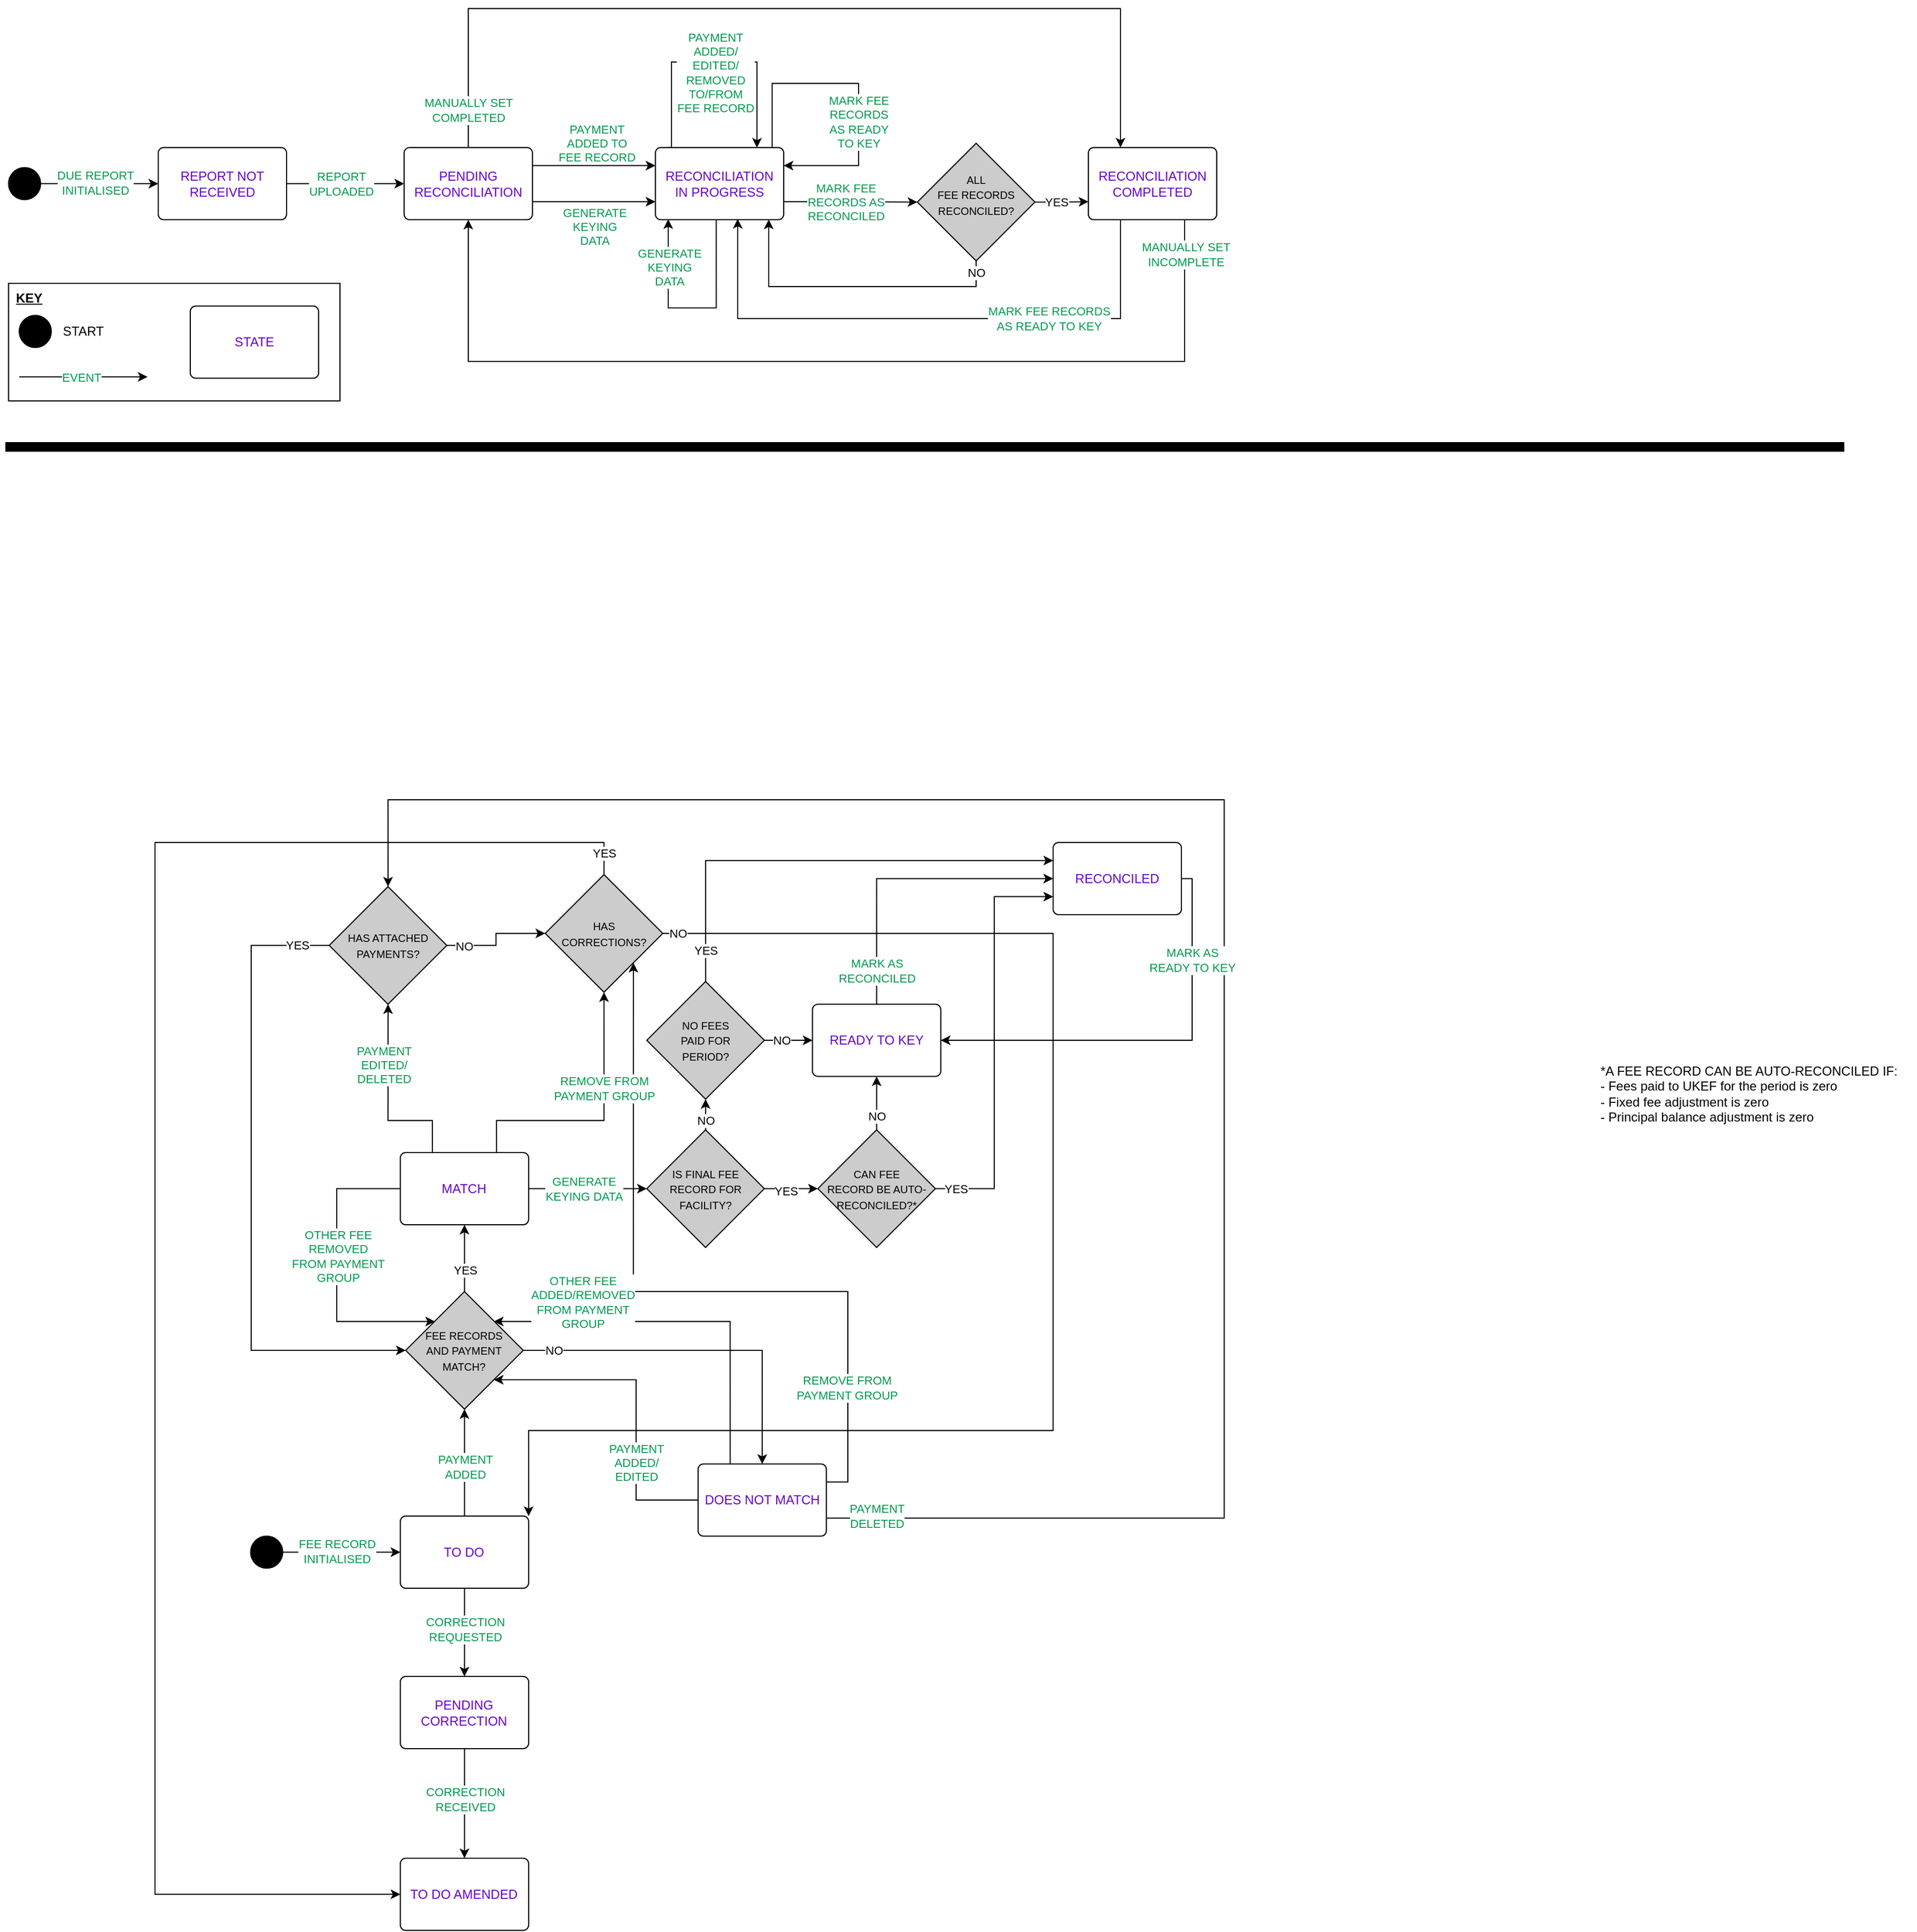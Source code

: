 <mxfile version="22.1.2" type="device">
  <diagram name="Page-1" id="NJPWzTDh_QYS_qL_PLhn">
    <mxGraphModel dx="2095" dy="2258" grid="1" gridSize="10" guides="1" tooltips="1" connect="1" arrows="1" fold="1" page="1" pageScale="1" pageWidth="1169" pageHeight="827" math="0" shadow="0">
      <root>
        <mxCell id="0" />
        <mxCell id="1" parent="0" />
        <mxCell id="nHS9BQ21Hv6cFwP2-atW-1" value="" style="ellipse;fillColor=strokeColor;html=1;" parent="1" vertex="1">
          <mxGeometry x="13" y="-661.25" width="30" height="30" as="geometry" />
        </mxCell>
        <mxCell id="nHS9BQ21Hv6cFwP2-atW-2" value="&lt;font color=&quot;#6600cc&quot;&gt;REPORT NOT RECEIVED&lt;/font&gt;" style="html=1;align=center;verticalAlign=middle;rounded=1;absoluteArcSize=1;arcSize=10;dashed=0;whiteSpace=wrap;" parent="1" vertex="1">
          <mxGeometry x="153" y="-680" width="120" height="67.5" as="geometry" />
        </mxCell>
        <mxCell id="l6oczaJbbBjFdOVw4VNZ-4" style="edgeStyle=orthogonalEdgeStyle;rounded=0;orthogonalLoop=1;jettySize=auto;html=1;exitX=1;exitY=0.75;exitDx=0;exitDy=0;entryX=0;entryY=0.75;entryDx=0;entryDy=0;" parent="1" source="nHS9BQ21Hv6cFwP2-atW-5" target="nHS9BQ21Hv6cFwP2-atW-6" edge="1">
          <mxGeometry relative="1" as="geometry" />
        </mxCell>
        <mxCell id="l6oczaJbbBjFdOVw4VNZ-5" value="&lt;font color=&quot;#00994d&quot;&gt;GENERATE&lt;br&gt;KEYING&lt;br&gt;DATA&lt;/font&gt;" style="edgeLabel;html=1;align=center;verticalAlign=middle;resizable=0;points=[];" parent="l6oczaJbbBjFdOVw4VNZ-4" vertex="1" connectable="0">
          <mxGeometry x="0.343" y="2" relative="1" as="geometry">
            <mxPoint x="-19" y="25" as="offset" />
          </mxGeometry>
        </mxCell>
        <mxCell id="nHS9BQ21Hv6cFwP2-atW-5" value="&lt;font color=&quot;#6600cc&quot;&gt;PENDING RECONCILIATION&lt;/font&gt;" style="html=1;align=center;verticalAlign=middle;rounded=1;absoluteArcSize=1;arcSize=10;dashed=0;whiteSpace=wrap;" parent="1" vertex="1">
          <mxGeometry x="383" y="-680" width="120" height="67.5" as="geometry" />
        </mxCell>
        <mxCell id="l6oczaJbbBjFdOVw4VNZ-34" style="edgeStyle=orthogonalEdgeStyle;rounded=0;orthogonalLoop=1;jettySize=auto;html=1;exitX=0.094;exitY=-0.001;exitDx=0;exitDy=0;entryX=0.791;entryY=0.001;entryDx=0;entryDy=0;entryPerimeter=0;exitPerimeter=0;" parent="1" source="nHS9BQ21Hv6cFwP2-atW-6" target="nHS9BQ21Hv6cFwP2-atW-6" edge="1">
          <mxGeometry relative="1" as="geometry">
            <mxPoint x="693" y="-680" as="targetPoint" />
            <mxPoint x="658" y="-680" as="sourcePoint" />
            <Array as="points">
              <mxPoint x="633" y="-680" />
              <mxPoint x="633" y="-760" />
              <mxPoint x="713" y="-760" />
              <mxPoint x="713" y="-680" />
            </Array>
          </mxGeometry>
        </mxCell>
        <mxCell id="l6oczaJbbBjFdOVw4VNZ-37" value="&lt;font color=&quot;#00994d&quot;&gt;&lt;font style=&quot;border-color: var(--border-color);&quot;&gt;PAYMENT&lt;/font&gt;&lt;br style=&quot;border-color: var(--border-color);&quot;&gt;ADDED/&lt;br style=&quot;border-color: var(--border-color);&quot;&gt;EDITED/&lt;br style=&quot;border-color: var(--border-color);&quot;&gt;REMOVED&lt;br style=&quot;border-color: var(--border-color);&quot;&gt;TO/FROM&lt;br style=&quot;border-color: var(--border-color);&quot;&gt;&lt;span style=&quot;border-color: var(--border-color);&quot;&gt;FEE RECORD&lt;/span&gt;&lt;/font&gt;" style="edgeLabel;html=1;align=center;verticalAlign=middle;resizable=0;points=[];" parent="l6oczaJbbBjFdOVw4VNZ-34" vertex="1" connectable="0">
          <mxGeometry x="0.007" relative="1" as="geometry">
            <mxPoint x="1" y="10" as="offset" />
          </mxGeometry>
        </mxCell>
        <mxCell id="Gj9VxU12owduN0ynIQGK-1" style="edgeStyle=orthogonalEdgeStyle;rounded=0;orthogonalLoop=1;jettySize=auto;html=1;exitX=0.474;exitY=0.997;exitDx=0;exitDy=0;entryX=0.107;entryY=0.993;entryDx=0;entryDy=0;exitPerimeter=0;entryPerimeter=0;" edge="1" parent="1" source="nHS9BQ21Hv6cFwP2-atW-6" target="nHS9BQ21Hv6cFwP2-atW-6">
          <mxGeometry relative="1" as="geometry">
            <mxPoint x="648" y="-530" as="targetPoint" />
            <Array as="points">
              <mxPoint x="675" y="-530" />
              <mxPoint x="630" y="-530" />
              <mxPoint x="630" y="-613" />
            </Array>
          </mxGeometry>
        </mxCell>
        <mxCell id="Gj9VxU12owduN0ynIQGK-2" value="&lt;font color=&quot;#00994d&quot;&gt;GENERATE&lt;br style=&quot;border-color: var(--border-color);&quot;&gt;KEYING&lt;br style=&quot;border-color: var(--border-color);&quot;&gt;DATA&lt;/font&gt;" style="edgeLabel;html=1;align=center;verticalAlign=middle;resizable=0;points=[];" vertex="1" connectable="0" parent="Gj9VxU12owduN0ynIQGK-1">
          <mxGeometry x="-0.046" y="1" relative="1" as="geometry">
            <mxPoint x="-26" y="-39" as="offset" />
          </mxGeometry>
        </mxCell>
        <mxCell id="nHS9BQ21Hv6cFwP2-atW-6" value="&lt;font color=&quot;#6600cc&quot;&gt;RECONCILIATION &lt;br&gt;IN PROGRESS&lt;/font&gt;" style="html=1;align=center;verticalAlign=middle;rounded=1;absoluteArcSize=1;arcSize=10;dashed=0;whiteSpace=wrap;" parent="1" vertex="1">
          <mxGeometry x="618" y="-680" width="120" height="67.5" as="geometry" />
        </mxCell>
        <mxCell id="l6oczaJbbBjFdOVw4VNZ-28" style="edgeStyle=orthogonalEdgeStyle;rounded=0;orthogonalLoop=1;jettySize=auto;html=1;exitX=0.25;exitY=1;exitDx=0;exitDy=0;entryX=0.638;entryY=0.988;entryDx=0;entryDy=0;entryPerimeter=0;" parent="1" source="nHS9BQ21Hv6cFwP2-atW-7" target="nHS9BQ21Hv6cFwP2-atW-6" edge="1">
          <mxGeometry relative="1" as="geometry">
            <Array as="points">
              <mxPoint x="1053" y="-520" />
              <mxPoint x="695" y="-520" />
              <mxPoint x="695" y="-613" />
            </Array>
          </mxGeometry>
        </mxCell>
        <mxCell id="l6oczaJbbBjFdOVw4VNZ-29" value="&lt;font color=&quot;#00994d&quot;&gt;MARK FEE RECORDS&lt;br&gt;AS READY TO KEY&lt;/font&gt;" style="edgeLabel;html=1;align=center;verticalAlign=middle;resizable=0;points=[];" parent="l6oczaJbbBjFdOVw4VNZ-28" vertex="1" connectable="0">
          <mxGeometry x="-0.493" y="-1" relative="1" as="geometry">
            <mxPoint x="-22" y="1" as="offset" />
          </mxGeometry>
        </mxCell>
        <mxCell id="nHS9BQ21Hv6cFwP2-atW-7" value="&lt;font color=&quot;#6600cc&quot;&gt;RECONCILIATION COMPLETED&lt;/font&gt;" style="html=1;align=center;verticalAlign=middle;rounded=1;absoluteArcSize=1;arcSize=10;dashed=0;whiteSpace=wrap;" parent="1" vertex="1">
          <mxGeometry x="1023" y="-680" width="120" height="67.5" as="geometry" />
        </mxCell>
        <mxCell id="nHS9BQ21Hv6cFwP2-atW-11" value="" style="endArrow=classic;html=1;rounded=0;exitX=1;exitY=0.5;exitDx=0;exitDy=0;entryX=0;entryY=0.5;entryDx=0;entryDy=0;edgeStyle=orthogonalEdgeStyle;" parent="1" source="nHS9BQ21Hv6cFwP2-atW-1" target="nHS9BQ21Hv6cFwP2-atW-2" edge="1">
          <mxGeometry width="50" height="50" relative="1" as="geometry">
            <mxPoint x="113" y="-691.25" as="sourcePoint" />
            <mxPoint x="163" y="-741.25" as="targetPoint" />
          </mxGeometry>
        </mxCell>
        <mxCell id="nHS9BQ21Hv6cFwP2-atW-12" value="&lt;font color=&quot;#00994d&quot;&gt;DUE REPORT&lt;br&gt;INITIALISED&lt;/font&gt;" style="edgeLabel;html=1;align=center;verticalAlign=middle;resizable=0;points=[];" parent="nHS9BQ21Hv6cFwP2-atW-11" vertex="1" connectable="0">
          <mxGeometry x="-0.085" y="3" relative="1" as="geometry">
            <mxPoint y="2" as="offset" />
          </mxGeometry>
        </mxCell>
        <mxCell id="nHS9BQ21Hv6cFwP2-atW-13" value="" style="endArrow=classic;html=1;rounded=0;exitX=1;exitY=0.5;exitDx=0;exitDy=0;entryX=0;entryY=0.5;entryDx=0;entryDy=0;edgeStyle=orthogonalEdgeStyle;" parent="1" source="nHS9BQ21Hv6cFwP2-atW-2" target="nHS9BQ21Hv6cFwP2-atW-5" edge="1">
          <mxGeometry width="50" height="50" relative="1" as="geometry">
            <mxPoint x="453" y="-560" as="sourcePoint" />
            <mxPoint x="503" y="-610" as="targetPoint" />
          </mxGeometry>
        </mxCell>
        <mxCell id="nHS9BQ21Hv6cFwP2-atW-14" value="&lt;font color=&quot;#00994d&quot;&gt;REPORT&lt;br&gt;UPLOADED&lt;/font&gt;" style="edgeLabel;html=1;align=center;verticalAlign=middle;resizable=0;points=[];" parent="nHS9BQ21Hv6cFwP2-atW-13" vertex="1" connectable="0">
          <mxGeometry x="-0.077" relative="1" as="geometry">
            <mxPoint as="offset" />
          </mxGeometry>
        </mxCell>
        <mxCell id="nHS9BQ21Hv6cFwP2-atW-32" value="&lt;font style=&quot;font-size: 10px;&quot;&gt;ALL&lt;br style=&quot;border-color: var(--border-color);&quot;&gt;FEE RECORDS&lt;br style=&quot;border-color: var(--border-color);&quot;&gt;RECONCILED?&lt;br&gt;&lt;br&gt;&lt;/font&gt;" style="rhombus;whiteSpace=wrap;html=1;labelBackgroundColor=none;fillColor=#CCCCCC;fontColor=default;" parent="1" vertex="1">
          <mxGeometry x="863" y="-684" width="110" height="110" as="geometry" />
        </mxCell>
        <mxCell id="nHS9BQ21Hv6cFwP2-atW-33" value="" style="endArrow=classic;html=1;rounded=0;exitX=1;exitY=0.25;exitDx=0;exitDy=0;entryX=0;entryY=0.25;entryDx=0;entryDy=0;edgeStyle=orthogonalEdgeStyle;" parent="1" source="nHS9BQ21Hv6cFwP2-atW-5" target="nHS9BQ21Hv6cFwP2-atW-6" edge="1">
          <mxGeometry width="50" height="50" relative="1" as="geometry">
            <mxPoint x="523" y="-701.25" as="sourcePoint" />
            <mxPoint x="633" y="-701.25" as="targetPoint" />
            <Array as="points">
              <mxPoint x="573" y="-663" />
              <mxPoint x="573" y="-663" />
            </Array>
          </mxGeometry>
        </mxCell>
        <mxCell id="nHS9BQ21Hv6cFwP2-atW-34" value="&lt;font color=&quot;#00994d&quot;&gt;PAYMENT&lt;br&gt;ADDED TO&lt;br&gt;FEE RECORD&lt;/font&gt;" style="edgeLabel;html=1;align=center;verticalAlign=middle;resizable=0;points=[];" parent="nHS9BQ21Hv6cFwP2-atW-33" vertex="1" connectable="0">
          <mxGeometry x="-0.077" relative="1" as="geometry">
            <mxPoint x="7" y="-21" as="offset" />
          </mxGeometry>
        </mxCell>
        <mxCell id="nHS9BQ21Hv6cFwP2-atW-38" value="" style="endArrow=classic;html=1;rounded=0;exitX=1;exitY=0.5;exitDx=0;exitDy=0;entryX=0;entryY=0.75;entryDx=0;entryDy=0;edgeStyle=orthogonalEdgeStyle;" parent="1" source="nHS9BQ21Hv6cFwP2-atW-32" target="nHS9BQ21Hv6cFwP2-atW-7" edge="1">
          <mxGeometry width="50" height="50" relative="1" as="geometry">
            <mxPoint x="953" y="-550" as="sourcePoint" />
            <mxPoint x="1003" y="-600" as="targetPoint" />
          </mxGeometry>
        </mxCell>
        <mxCell id="nHS9BQ21Hv6cFwP2-atW-39" value="YES" style="edgeLabel;html=1;align=center;verticalAlign=middle;resizable=0;points=[];" parent="nHS9BQ21Hv6cFwP2-atW-38" vertex="1" connectable="0">
          <mxGeometry x="-0.251" y="-2" relative="1" as="geometry">
            <mxPoint x="1" y="-2" as="offset" />
          </mxGeometry>
        </mxCell>
        <mxCell id="nHS9BQ21Hv6cFwP2-atW-40" value="" style="endArrow=classic;html=1;rounded=0;exitX=0.5;exitY=1;exitDx=0;exitDy=0;entryX=0.887;entryY=0.997;entryDx=0;entryDy=0;edgeStyle=orthogonalEdgeStyle;entryPerimeter=0;" parent="1" source="nHS9BQ21Hv6cFwP2-atW-32" target="nHS9BQ21Hv6cFwP2-atW-6" edge="1">
          <mxGeometry width="50" height="50" relative="1" as="geometry">
            <mxPoint x="793" y="-520" as="sourcePoint" />
            <mxPoint x="843" y="-570" as="targetPoint" />
            <Array as="points">
              <mxPoint x="918" y="-550" />
              <mxPoint x="724" y="-550" />
              <mxPoint x="724" y="-613" />
            </Array>
          </mxGeometry>
        </mxCell>
        <mxCell id="nHS9BQ21Hv6cFwP2-atW-41" value="NO" style="edgeLabel;html=1;align=center;verticalAlign=middle;resizable=0;points=[];" parent="nHS9BQ21Hv6cFwP2-atW-40" vertex="1" connectable="0">
          <mxGeometry x="-0.924" y="-1" relative="1" as="geometry">
            <mxPoint x="1" as="offset" />
          </mxGeometry>
        </mxCell>
        <mxCell id="nHS9BQ21Hv6cFwP2-atW-52" value="" style="endArrow=classic;html=1;rounded=0;entryX=0.25;entryY=0;entryDx=0;entryDy=0;exitX=0.5;exitY=0;exitDx=0;exitDy=0;edgeStyle=orthogonalEdgeStyle;" parent="1" source="nHS9BQ21Hv6cFwP2-atW-5" target="nHS9BQ21Hv6cFwP2-atW-7" edge="1">
          <mxGeometry width="50" height="50" relative="1" as="geometry">
            <mxPoint x="243" y="-780" as="sourcePoint" />
            <mxPoint x="853" y="-780" as="targetPoint" />
            <Array as="points">
              <mxPoint x="443" y="-810" />
              <mxPoint x="1053" y="-810" />
            </Array>
          </mxGeometry>
        </mxCell>
        <mxCell id="nHS9BQ21Hv6cFwP2-atW-73" value="&lt;font color=&quot;#00994d&quot;&gt;MANUALLY SET&lt;br&gt;COMPLETED&lt;/font&gt;" style="edgeLabel;html=1;align=center;verticalAlign=middle;resizable=0;points=[];" parent="nHS9BQ21Hv6cFwP2-atW-52" vertex="1" connectable="0">
          <mxGeometry x="0.895" y="1" relative="1" as="geometry">
            <mxPoint x="-611" y="10" as="offset" />
          </mxGeometry>
        </mxCell>
        <mxCell id="nHS9BQ21Hv6cFwP2-atW-58" value="" style="endArrow=classic;html=1;rounded=0;exitX=1;exitY=0.75;exitDx=0;exitDy=0;entryX=0;entryY=0.5;entryDx=0;entryDy=0;edgeStyle=orthogonalEdgeStyle;" parent="1" source="nHS9BQ21Hv6cFwP2-atW-6" target="nHS9BQ21Hv6cFwP2-atW-32" edge="1">
          <mxGeometry width="50" height="50" relative="1" as="geometry">
            <mxPoint x="783" y="-600" as="sourcePoint" />
            <mxPoint x="853" y="-629" as="targetPoint" />
          </mxGeometry>
        </mxCell>
        <mxCell id="nHS9BQ21Hv6cFwP2-atW-59" value="&lt;font color=&quot;#00994d&quot;&gt;MARK FEE&lt;br style=&quot;border-color: var(--border-color);&quot;&gt;RECORDS AS&lt;br style=&quot;border-color: var(--border-color);&quot;&gt;RECONCILED&lt;/font&gt;" style="edgeLabel;html=1;align=center;verticalAlign=middle;resizable=0;points=[];" parent="nHS9BQ21Hv6cFwP2-atW-58" vertex="1" connectable="0">
          <mxGeometry x="-0.363" relative="1" as="geometry">
            <mxPoint x="18" as="offset" />
          </mxGeometry>
        </mxCell>
        <mxCell id="nHS9BQ21Hv6cFwP2-atW-61" value="" style="endArrow=classic;html=1;rounded=0;exitX=0.75;exitY=1;exitDx=0;exitDy=0;entryX=0.5;entryY=1;entryDx=0;entryDy=0;edgeStyle=orthogonalEdgeStyle;" parent="1" source="nHS9BQ21Hv6cFwP2-atW-7" target="nHS9BQ21Hv6cFwP2-atW-5" edge="1">
          <mxGeometry width="50" height="50" relative="1" as="geometry">
            <mxPoint x="533" y="-530" as="sourcePoint" />
            <mxPoint x="468" y="-495" as="targetPoint" />
            <Array as="points">
              <mxPoint x="1113" y="-480" />
              <mxPoint x="443" y="-480" />
            </Array>
          </mxGeometry>
        </mxCell>
        <mxCell id="nHS9BQ21Hv6cFwP2-atW-62" value="&lt;font color=&quot;#00994d&quot;&gt;MANUALLY SET&lt;br&gt;INCOMPLETE&lt;/font&gt;" style="edgeLabel;html=1;align=center;verticalAlign=middle;resizable=0;points=[];" parent="nHS9BQ21Hv6cFwP2-atW-61" vertex="1" connectable="0">
          <mxGeometry x="-0.834" y="2" relative="1" as="geometry">
            <mxPoint x="-1" y="-45" as="offset" />
          </mxGeometry>
        </mxCell>
        <mxCell id="l6oczaJbbBjFdOVw4VNZ-23" style="edgeStyle=orthogonalEdgeStyle;rounded=0;orthogonalLoop=1;jettySize=auto;html=1;exitX=0.91;exitY=0;exitDx=0;exitDy=0;entryX=1;entryY=0.25;entryDx=0;entryDy=0;exitPerimeter=0;" parent="1" source="nHS9BQ21Hv6cFwP2-atW-6" target="nHS9BQ21Hv6cFwP2-atW-6" edge="1">
          <mxGeometry relative="1" as="geometry">
            <mxPoint x="723" y="-680" as="sourcePoint" />
            <mxPoint x="753" y="-663.125" as="targetPoint" />
            <Array as="points">
              <mxPoint x="727" y="-740" />
              <mxPoint x="808" y="-740" />
              <mxPoint x="808" y="-663" />
            </Array>
          </mxGeometry>
        </mxCell>
        <mxCell id="l6oczaJbbBjFdOVw4VNZ-24" value="&lt;font color=&quot;#00994d&quot;&gt;MARK FEE&lt;br style=&quot;border-color: var(--border-color);&quot;&gt;RECORDS&lt;br style=&quot;border-color: var(--border-color);&quot;&gt;AS READY&lt;br style=&quot;border-color: var(--border-color);&quot;&gt;TO KEY&lt;/font&gt;" style="edgeLabel;html=1;align=center;verticalAlign=middle;resizable=0;points=[];" parent="l6oczaJbbBjFdOVw4VNZ-23" vertex="1" connectable="0">
          <mxGeometry x="0.245" y="1" relative="1" as="geometry">
            <mxPoint x="-1" y="-2" as="offset" />
          </mxGeometry>
        </mxCell>
        <mxCell id="l6oczaJbbBjFdOVw4VNZ-38" value="" style="group" parent="1" vertex="1" connectable="0">
          <mxGeometry x="13" y="-553" width="310" height="110" as="geometry" />
        </mxCell>
        <mxCell id="l6oczaJbbBjFdOVw4VNZ-31" value="KEY" style="rounded=0;whiteSpace=wrap;html=1;align=left;verticalAlign=top;spacingLeft=5;fontStyle=5" parent="l6oczaJbbBjFdOVw4VNZ-38" vertex="1">
          <mxGeometry width="310" height="110" as="geometry" />
        </mxCell>
        <mxCell id="l6oczaJbbBjFdOVw4VNZ-32" value="" style="group" parent="l6oczaJbbBjFdOVw4VNZ-38" vertex="1" connectable="0">
          <mxGeometry x="10" y="30" width="85" height="30" as="geometry" />
        </mxCell>
        <mxCell id="nHS9BQ21Hv6cFwP2-atW-81" value="" style="ellipse;fillColor=strokeColor;html=1;" parent="l6oczaJbbBjFdOVw4VNZ-32" vertex="1">
          <mxGeometry width="30" height="30" as="geometry" />
        </mxCell>
        <mxCell id="nHS9BQ21Hv6cFwP2-atW-82" value="START" style="text;html=1;strokeColor=none;fillColor=none;align=center;verticalAlign=middle;whiteSpace=wrap;rounded=0;" parent="l6oczaJbbBjFdOVw4VNZ-32" vertex="1">
          <mxGeometry x="35" width="50" height="30" as="geometry" />
        </mxCell>
        <mxCell id="nHS9BQ21Hv6cFwP2-atW-83" value="&lt;font color=&quot;#6600cc&quot;&gt;STATE&lt;/font&gt;" style="html=1;align=center;verticalAlign=middle;rounded=1;absoluteArcSize=1;arcSize=10;dashed=0;whiteSpace=wrap;" parent="l6oczaJbbBjFdOVw4VNZ-38" vertex="1">
          <mxGeometry x="170" y="21.25" width="120" height="67.5" as="geometry" />
        </mxCell>
        <mxCell id="nHS9BQ21Hv6cFwP2-atW-84" value="" style="endArrow=classic;html=1;rounded=0;exitX=1;exitY=0.5;exitDx=0;exitDy=0;edgeStyle=orthogonalEdgeStyle;" parent="l6oczaJbbBjFdOVw4VNZ-38" edge="1">
          <mxGeometry width="50" height="50" relative="1" as="geometry">
            <mxPoint x="10" y="87.5" as="sourcePoint" />
            <mxPoint x="130" y="87.5" as="targetPoint" />
          </mxGeometry>
        </mxCell>
        <mxCell id="nHS9BQ21Hv6cFwP2-atW-85" value="&lt;font color=&quot;#00994d&quot;&gt;EVENT&lt;/font&gt;" style="edgeLabel;html=1;align=center;verticalAlign=middle;resizable=0;points=[];" parent="nHS9BQ21Hv6cFwP2-atW-84" vertex="1" connectable="0">
          <mxGeometry x="-0.085" y="3" relative="1" as="geometry">
            <mxPoint x="3" y="3" as="offset" />
          </mxGeometry>
        </mxCell>
        <mxCell id="Gj9VxU12owduN0ynIQGK-3" value="" style="ellipse;fillColor=strokeColor;html=1;" vertex="1" parent="1">
          <mxGeometry x="239.43" y="618.75" width="30" height="30" as="geometry" />
        </mxCell>
        <mxCell id="Gj9VxU12owduN0ynIQGK-4" value="&lt;font color=&quot;#6600cc&quot;&gt;TO DO&lt;/font&gt;" style="html=1;align=center;verticalAlign=middle;rounded=1;absoluteArcSize=1;arcSize=10;dashed=0;whiteSpace=wrap;" vertex="1" parent="1">
          <mxGeometry x="379.43" y="600" width="120" height="67.5" as="geometry" />
        </mxCell>
        <mxCell id="Gj9VxU12owduN0ynIQGK-5" value="" style="endArrow=classic;html=1;rounded=0;exitX=1;exitY=0.5;exitDx=0;exitDy=0;entryX=0;entryY=0.5;entryDx=0;entryDy=0;edgeStyle=orthogonalEdgeStyle;" edge="1" parent="1" source="Gj9VxU12owduN0ynIQGK-3" target="Gj9VxU12owduN0ynIQGK-4">
          <mxGeometry width="50" height="50" relative="1" as="geometry">
            <mxPoint x="339.43" y="588.75" as="sourcePoint" />
            <mxPoint x="389.43" y="538.75" as="targetPoint" />
          </mxGeometry>
        </mxCell>
        <mxCell id="Gj9VxU12owduN0ynIQGK-6" value="&lt;font color=&quot;#00994d&quot;&gt;FEE RECORD&lt;br&gt;INITIALISED&lt;br&gt;&lt;/font&gt;" style="edgeLabel;html=1;align=center;verticalAlign=middle;resizable=0;points=[];" vertex="1" connectable="0" parent="Gj9VxU12owduN0ynIQGK-5">
          <mxGeometry x="-0.085" y="3" relative="1" as="geometry">
            <mxPoint y="2" as="offset" />
          </mxGeometry>
        </mxCell>
        <mxCell id="Gj9VxU12owduN0ynIQGK-59" style="edgeStyle=orthogonalEdgeStyle;rounded=0;orthogonalLoop=1;jettySize=auto;html=1;exitX=0;exitY=0.5;exitDx=0;exitDy=0;entryX=0;entryY=0;entryDx=0;entryDy=0;" edge="1" parent="1" source="Gj9VxU12owduN0ynIQGK-7" target="Gj9VxU12owduN0ynIQGK-17">
          <mxGeometry relative="1" as="geometry">
            <mxPoint x="379.745" y="430" as="targetPoint" />
            <Array as="points">
              <mxPoint x="319.93" y="294" />
              <mxPoint x="319.93" y="418" />
              <mxPoint x="411.93" y="418" />
            </Array>
          </mxGeometry>
        </mxCell>
        <mxCell id="Gj9VxU12owduN0ynIQGK-60" value="&lt;span style=&quot;color: rgb(0, 153, 77);&quot;&gt;OTHER FEE&lt;br&gt;REMOVED&lt;br&gt;FROM PAYMENT&lt;br&gt;GROUP&lt;br&gt;&lt;/span&gt;" style="edgeLabel;html=1;align=center;verticalAlign=middle;resizable=0;points=[];" vertex="1" connectable="0" parent="Gj9VxU12owduN0ynIQGK-59">
          <mxGeometry x="-0.115" y="1" relative="1" as="geometry">
            <mxPoint as="offset" />
          </mxGeometry>
        </mxCell>
        <mxCell id="Gj9VxU12owduN0ynIQGK-7" value="&lt;font color=&quot;#6600cc&quot;&gt;MATCH&lt;/font&gt;" style="html=1;align=center;verticalAlign=middle;rounded=1;absoluteArcSize=1;arcSize=10;dashed=0;whiteSpace=wrap;" vertex="1" parent="1">
          <mxGeometry x="379.43" y="260" width="120" height="67.5" as="geometry" />
        </mxCell>
        <mxCell id="Gj9VxU12owduN0ynIQGK-63" style="edgeStyle=orthogonalEdgeStyle;rounded=0;orthogonalLoop=1;jettySize=auto;html=1;exitX=1;exitY=0.75;exitDx=0;exitDy=0;entryX=0.5;entryY=0;entryDx=0;entryDy=0;" edge="1" parent="1" source="Gj9VxU12owduN0ynIQGK-8" target="Gj9VxU12owduN0ynIQGK-34">
          <mxGeometry relative="1" as="geometry">
            <mxPoint x="550" y="380" as="targetPoint" />
            <Array as="points">
              <mxPoint x="1150" y="602" />
              <mxPoint x="1150" y="-70" />
              <mxPoint x="368" y="-70" />
            </Array>
          </mxGeometry>
        </mxCell>
        <mxCell id="Gj9VxU12owduN0ynIQGK-64" value="&lt;font style=&quot;border-color: var(--border-color);&quot; color=&quot;#00994d&quot;&gt;PAYMENT&lt;/font&gt;&lt;br style=&quot;border-color: var(--border-color); color: rgb(0, 153, 77);&quot;&gt;&lt;span style=&quot;border-color: var(--border-color); color: rgb(0, 153, 77);&quot;&gt;DELETED&lt;/span&gt;" style="edgeLabel;html=1;align=center;verticalAlign=middle;resizable=0;points=[];" vertex="1" connectable="0" parent="Gj9VxU12owduN0ynIQGK-63">
          <mxGeometry x="-0.003" relative="1" as="geometry">
            <mxPoint x="-325" y="577" as="offset" />
          </mxGeometry>
        </mxCell>
        <mxCell id="Gj9VxU12owduN0ynIQGK-65" style="edgeStyle=orthogonalEdgeStyle;rounded=0;orthogonalLoop=1;jettySize=auto;html=1;exitX=1;exitY=0.25;exitDx=0;exitDy=0;entryX=1;entryY=1;entryDx=0;entryDy=0;" edge="1" parent="1" source="Gj9VxU12owduN0ynIQGK-8" target="Gj9VxU12owduN0ynIQGK-35">
          <mxGeometry relative="1" as="geometry">
            <Array as="points">
              <mxPoint x="798" y="568" />
              <mxPoint x="798" y="390" />
              <mxPoint x="597" y="390" />
            </Array>
          </mxGeometry>
        </mxCell>
        <mxCell id="Gj9VxU12owduN0ynIQGK-66" value="&lt;font color=&quot;#00994d&quot;&gt;REMOVE FROM&lt;br style=&quot;border-color: var(--border-color);&quot;&gt;PAYMENT GROUP&lt;/font&gt;" style="edgeLabel;html=1;align=center;verticalAlign=middle;resizable=0;points=[];" vertex="1" connectable="0" parent="Gj9VxU12owduN0ynIQGK-65">
          <mxGeometry x="-0.764" y="1" relative="1" as="geometry">
            <mxPoint y="-25" as="offset" />
          </mxGeometry>
        </mxCell>
        <mxCell id="Gj9VxU12owduN0ynIQGK-67" style="edgeStyle=orthogonalEdgeStyle;rounded=0;orthogonalLoop=1;jettySize=auto;html=1;exitX=0.25;exitY=0;exitDx=0;exitDy=0;entryX=1;entryY=0;entryDx=0;entryDy=0;" edge="1" parent="1" source="Gj9VxU12owduN0ynIQGK-8" target="Gj9VxU12owduN0ynIQGK-17">
          <mxGeometry relative="1" as="geometry">
            <Array as="points">
              <mxPoint x="688" y="418" />
              <mxPoint x="467" y="418" />
            </Array>
          </mxGeometry>
        </mxCell>
        <mxCell id="Gj9VxU12owduN0ynIQGK-68" value="&lt;font color=&quot;#00994d&quot;&gt;OTHER FEE&lt;br style=&quot;border-color: var(--border-color);&quot;&gt;ADDED/REMOVED&lt;br style=&quot;border-color: var(--border-color);&quot;&gt;FROM PAYMENT&lt;br style=&quot;border-color: var(--border-color);&quot;&gt;GROUP&lt;/font&gt;" style="edgeLabel;html=1;align=center;verticalAlign=middle;resizable=0;points=[];" vertex="1" connectable="0" parent="Gj9VxU12owduN0ynIQGK-67">
          <mxGeometry x="0.053" y="-1" relative="1" as="geometry">
            <mxPoint x="-84" y="-17" as="offset" />
          </mxGeometry>
        </mxCell>
        <mxCell id="Gj9VxU12owduN0ynIQGK-8" value="&lt;font color=&quot;#6600cc&quot;&gt;DOES NOT MATCH&lt;/font&gt;" style="html=1;align=center;verticalAlign=middle;rounded=1;absoluteArcSize=1;arcSize=10;dashed=0;whiteSpace=wrap;" vertex="1" parent="1">
          <mxGeometry x="657.93" y="551.25" width="120" height="67.5" as="geometry" />
        </mxCell>
        <mxCell id="Gj9VxU12owduN0ynIQGK-9" value="&lt;font color=&quot;#6600cc&quot;&gt;READY TO KEY&lt;/font&gt;" style="html=1;align=center;verticalAlign=middle;rounded=1;absoluteArcSize=1;arcSize=10;dashed=0;whiteSpace=wrap;" vertex="1" parent="1">
          <mxGeometry x="764.93" y="121.25" width="120" height="67.5" as="geometry" />
        </mxCell>
        <mxCell id="Gj9VxU12owduN0ynIQGK-10" value="&lt;font color=&quot;#6600cc&quot;&gt;RECONCILED&lt;/font&gt;" style="html=1;align=center;verticalAlign=middle;rounded=1;absoluteArcSize=1;arcSize=10;dashed=0;whiteSpace=wrap;" vertex="1" parent="1">
          <mxGeometry x="990" y="-30" width="120" height="67.5" as="geometry" />
        </mxCell>
        <mxCell id="Gj9VxU12owduN0ynIQGK-12" value="&lt;font color=&quot;#6600cc&quot;&gt;PENDING CORRECTION&lt;/font&gt;" style="html=1;align=center;verticalAlign=middle;rounded=1;absoluteArcSize=1;arcSize=10;dashed=0;whiteSpace=wrap;" vertex="1" parent="1">
          <mxGeometry x="379.43" y="750" width="120" height="67.5" as="geometry" />
        </mxCell>
        <mxCell id="Gj9VxU12owduN0ynIQGK-13" value="&lt;font color=&quot;#6600cc&quot;&gt;TO DO AMENDED&lt;/font&gt;" style="html=1;align=center;verticalAlign=middle;rounded=1;absoluteArcSize=1;arcSize=10;dashed=0;whiteSpace=wrap;" vertex="1" parent="1">
          <mxGeometry x="379.43" y="920" width="120" height="67.5" as="geometry" />
        </mxCell>
        <mxCell id="Gj9VxU12owduN0ynIQGK-14" value="" style="endArrow=none;html=1;rounded=0;strokeWidth=9;" edge="1" parent="1">
          <mxGeometry width="50" height="50" relative="1" as="geometry">
            <mxPoint x="10" y="-400" as="sourcePoint" />
            <mxPoint x="1730" y="-400" as="targetPoint" />
          </mxGeometry>
        </mxCell>
        <mxCell id="Gj9VxU12owduN0ynIQGK-15" value="" style="endArrow=classic;html=1;rounded=0;exitX=0.5;exitY=0;exitDx=0;exitDy=0;edgeStyle=orthogonalEdgeStyle;entryX=0.5;entryY=1;entryDx=0;entryDy=0;" edge="1" parent="1" source="Gj9VxU12owduN0ynIQGK-4" target="Gj9VxU12owduN0ynIQGK-17">
          <mxGeometry width="50" height="50" relative="1" as="geometry">
            <mxPoint x="516.43" y="580" as="sourcePoint" />
            <mxPoint x="439.43" y="540" as="targetPoint" />
          </mxGeometry>
        </mxCell>
        <mxCell id="Gj9VxU12owduN0ynIQGK-16" value="&lt;font color=&quot;#00994d&quot;&gt;PAYMENT&lt;br&gt;ADDED&lt;br&gt;&lt;/font&gt;" style="edgeLabel;html=1;align=center;verticalAlign=middle;resizable=0;points=[];" vertex="1" connectable="0" parent="Gj9VxU12owduN0ynIQGK-15">
          <mxGeometry x="-0.077" relative="1" as="geometry">
            <mxPoint as="offset" />
          </mxGeometry>
        </mxCell>
        <mxCell id="Gj9VxU12owduN0ynIQGK-18" style="edgeStyle=orthogonalEdgeStyle;rounded=0;orthogonalLoop=1;jettySize=auto;html=1;exitX=0.5;exitY=0;exitDx=0;exitDy=0;entryX=0.5;entryY=1;entryDx=0;entryDy=0;" edge="1" parent="1" source="Gj9VxU12owduN0ynIQGK-17" target="Gj9VxU12owduN0ynIQGK-7">
          <mxGeometry relative="1" as="geometry" />
        </mxCell>
        <mxCell id="Gj9VxU12owduN0ynIQGK-19" value="YES" style="edgeLabel;html=1;align=center;verticalAlign=middle;resizable=0;points=[];" vertex="1" connectable="0" parent="Gj9VxU12owduN0ynIQGK-18">
          <mxGeometry x="-0.153" relative="1" as="geometry">
            <mxPoint y="6" as="offset" />
          </mxGeometry>
        </mxCell>
        <mxCell id="Gj9VxU12owduN0ynIQGK-20" style="edgeStyle=orthogonalEdgeStyle;rounded=0;orthogonalLoop=1;jettySize=auto;html=1;exitX=1;exitY=0.5;exitDx=0;exitDy=0;entryX=0.5;entryY=0;entryDx=0;entryDy=0;" edge="1" parent="1" source="Gj9VxU12owduN0ynIQGK-17" target="Gj9VxU12owduN0ynIQGK-8">
          <mxGeometry relative="1" as="geometry" />
        </mxCell>
        <mxCell id="Gj9VxU12owduN0ynIQGK-21" value="NO" style="edgeLabel;html=1;align=center;verticalAlign=middle;resizable=0;points=[];" vertex="1" connectable="0" parent="Gj9VxU12owduN0ynIQGK-20">
          <mxGeometry x="-0.887" y="1" relative="1" as="geometry">
            <mxPoint x="10" y="1" as="offset" />
          </mxGeometry>
        </mxCell>
        <mxCell id="Gj9VxU12owduN0ynIQGK-17" value="&lt;font style=&quot;font-size: 10px;&quot;&gt;FEE RECORDS&lt;br&gt;AND PAYMENT MATCH?&lt;br&gt;&lt;/font&gt;" style="rhombus;whiteSpace=wrap;html=1;labelBackgroundColor=none;fillColor=#CCCCCC;fontColor=default;" vertex="1" parent="1">
          <mxGeometry x="384.43" y="390" width="110" height="110" as="geometry" />
        </mxCell>
        <mxCell id="Gj9VxU12owduN0ynIQGK-22" value="" style="endArrow=classic;html=1;rounded=0;exitX=0.5;exitY=1;exitDx=0;exitDy=0;edgeStyle=orthogonalEdgeStyle;fontColor=#00994D;entryX=0.5;entryY=0;entryDx=0;entryDy=0;" edge="1" parent="1" source="Gj9VxU12owduN0ynIQGK-4" target="Gj9VxU12owduN0ynIQGK-12">
          <mxGeometry width="50" height="50" relative="1" as="geometry">
            <mxPoint x="626.43" y="660" as="sourcePoint" />
            <mxPoint x="439.43" y="770" as="targetPoint" />
          </mxGeometry>
        </mxCell>
        <mxCell id="Gj9VxU12owduN0ynIQGK-23" value="&lt;font color=&quot;#00994d&quot;&gt;CORRECTION&lt;br&gt;REQUESTED&lt;/font&gt;" style="edgeLabel;html=1;align=center;verticalAlign=middle;resizable=0;points=[];" vertex="1" connectable="0" parent="Gj9VxU12owduN0ynIQGK-22">
          <mxGeometry x="-0.077" relative="1" as="geometry">
            <mxPoint as="offset" />
          </mxGeometry>
        </mxCell>
        <mxCell id="Gj9VxU12owduN0ynIQGK-26" value="" style="endArrow=classic;html=1;rounded=0;exitX=0.5;exitY=1;exitDx=0;exitDy=0;edgeStyle=orthogonalEdgeStyle;fontColor=#00994D;entryX=0.5;entryY=0;entryDx=0;entryDy=0;" edge="1" parent="1" source="Gj9VxU12owduN0ynIQGK-12" target="Gj9VxU12owduN0ynIQGK-13">
          <mxGeometry width="50" height="50" relative="1" as="geometry">
            <mxPoint x="506.43" y="830" as="sourcePoint" />
            <mxPoint x="436.43" y="910" as="targetPoint" />
          </mxGeometry>
        </mxCell>
        <mxCell id="Gj9VxU12owduN0ynIQGK-27" value="&lt;font color=&quot;#00994d&quot;&gt;CORRECTION&lt;br&gt;RECEIVED&lt;/font&gt;" style="edgeLabel;html=1;align=center;verticalAlign=middle;resizable=0;points=[];" vertex="1" connectable="0" parent="Gj9VxU12owduN0ynIQGK-26">
          <mxGeometry x="-0.077" relative="1" as="geometry">
            <mxPoint as="offset" />
          </mxGeometry>
        </mxCell>
        <mxCell id="Gj9VxU12owduN0ynIQGK-28" value="" style="endArrow=classic;html=1;rounded=0;exitX=0.25;exitY=0;exitDx=0;exitDy=0;edgeStyle=orthogonalEdgeStyle;entryX=0.5;entryY=1;entryDx=0;entryDy=0;" edge="1" parent="1" source="Gj9VxU12owduN0ynIQGK-7" target="Gj9VxU12owduN0ynIQGK-34">
          <mxGeometry width="50" height="50" relative="1" as="geometry">
            <mxPoint x="389.93" y="210" as="sourcePoint" />
            <mxPoint x="469.93" y="200" as="targetPoint" />
            <Array as="points">
              <mxPoint x="409.93" y="230" />
              <mxPoint x="367.93" y="230" />
            </Array>
          </mxGeometry>
        </mxCell>
        <mxCell id="Gj9VxU12owduN0ynIQGK-29" value="&lt;font color=&quot;#00994d&quot;&gt;PAYMENT&lt;/font&gt;&lt;br style=&quot;border-color: var(--border-color); color: rgb(0, 153, 77);&quot;&gt;&lt;span style=&quot;color: rgb(0, 153, 77);&quot;&gt;EDITED/&lt;/span&gt;&lt;br style=&quot;border-color: var(--border-color); color: rgb(0, 153, 77);&quot;&gt;&lt;span style=&quot;color: rgb(0, 153, 77);&quot;&gt;DELETED&lt;/span&gt;" style="edgeLabel;html=1;align=center;verticalAlign=middle;resizable=0;points=[];" vertex="1" connectable="0" parent="Gj9VxU12owduN0ynIQGK-28">
          <mxGeometry x="-0.077" relative="1" as="geometry">
            <mxPoint x="-4" y="-41" as="offset" />
          </mxGeometry>
        </mxCell>
        <mxCell id="Gj9VxU12owduN0ynIQGK-30" style="edgeStyle=orthogonalEdgeStyle;rounded=0;orthogonalLoop=1;jettySize=auto;html=1;exitX=0;exitY=0.5;exitDx=0;exitDy=0;entryX=0;entryY=0.5;entryDx=0;entryDy=0;" edge="1" parent="1" source="Gj9VxU12owduN0ynIQGK-34" target="Gj9VxU12owduN0ynIQGK-17">
          <mxGeometry relative="1" as="geometry">
            <mxPoint x="439.93" y="10" as="targetPoint" />
            <Array as="points">
              <mxPoint x="239.93" y="66" />
              <mxPoint x="239.93" y="445" />
            </Array>
          </mxGeometry>
        </mxCell>
        <mxCell id="Gj9VxU12owduN0ynIQGK-31" value="YES" style="edgeLabel;html=1;align=center;verticalAlign=middle;resizable=0;points=[];" vertex="1" connectable="0" parent="Gj9VxU12owduN0ynIQGK-30">
          <mxGeometry x="-0.153" relative="1" as="geometry">
            <mxPoint x="43" y="-180" as="offset" />
          </mxGeometry>
        </mxCell>
        <mxCell id="Gj9VxU12owduN0ynIQGK-32" style="edgeStyle=orthogonalEdgeStyle;rounded=0;orthogonalLoop=1;jettySize=auto;html=1;exitX=1;exitY=0.5;exitDx=0;exitDy=0;entryX=0;entryY=0.5;entryDx=0;entryDy=0;" edge="1" parent="1" source="Gj9VxU12owduN0ynIQGK-34" target="Gj9VxU12owduN0ynIQGK-35">
          <mxGeometry relative="1" as="geometry">
            <mxPoint x="666.93" y="20" as="targetPoint" />
          </mxGeometry>
        </mxCell>
        <mxCell id="Gj9VxU12owduN0ynIQGK-33" value="NO" style="edgeLabel;html=1;align=center;verticalAlign=middle;resizable=0;points=[];" vertex="1" connectable="0" parent="Gj9VxU12owduN0ynIQGK-32">
          <mxGeometry x="-0.887" y="1" relative="1" as="geometry">
            <mxPoint x="10" y="1" as="offset" />
          </mxGeometry>
        </mxCell>
        <mxCell id="Gj9VxU12owduN0ynIQGK-34" value="&lt;font style=&quot;font-size: 10px;&quot;&gt;HAS ATTACHED&lt;br&gt;PAYMENTS?&lt;br&gt;&lt;/font&gt;" style="rhombus;whiteSpace=wrap;html=1;labelBackgroundColor=none;fillColor=#CCCCCC;fontColor=default;" vertex="1" parent="1">
          <mxGeometry x="312.93" y="11.25" width="110" height="110" as="geometry" />
        </mxCell>
        <mxCell id="Gj9VxU12owduN0ynIQGK-36" style="edgeStyle=orthogonalEdgeStyle;rounded=0;orthogonalLoop=1;jettySize=auto;html=1;exitX=0.5;exitY=0;exitDx=0;exitDy=0;entryX=0;entryY=0.5;entryDx=0;entryDy=0;" edge="1" parent="1" source="Gj9VxU12owduN0ynIQGK-35" target="Gj9VxU12owduN0ynIQGK-13">
          <mxGeometry relative="1" as="geometry">
            <mxPoint x="179.93" y="880" as="targetPoint" />
            <Array as="points">
              <mxPoint x="569.93" y="-30" />
              <mxPoint x="149.93" y="-30" />
              <mxPoint x="149.93" y="954" />
            </Array>
          </mxGeometry>
        </mxCell>
        <mxCell id="Gj9VxU12owduN0ynIQGK-37" value="YES" style="edgeLabel;html=1;align=center;verticalAlign=middle;resizable=0;points=[];" vertex="1" connectable="0" parent="Gj9VxU12owduN0ynIQGK-36">
          <mxGeometry x="-0.95" relative="1" as="geometry">
            <mxPoint x="11" y="10" as="offset" />
          </mxGeometry>
        </mxCell>
        <mxCell id="Gj9VxU12owduN0ynIQGK-38" value="NO" style="edgeStyle=orthogonalEdgeStyle;rounded=0;orthogonalLoop=1;jettySize=auto;html=1;exitX=1;exitY=0.5;exitDx=0;exitDy=0;entryX=1;entryY=0;entryDx=0;entryDy=0;" edge="1" parent="1" source="Gj9VxU12owduN0ynIQGK-35" target="Gj9VxU12owduN0ynIQGK-4">
          <mxGeometry x="-0.979" relative="1" as="geometry">
            <Array as="points">
              <mxPoint x="989.93" y="55" />
              <mxPoint x="989.93" y="520" />
              <mxPoint x="498.93" y="520" />
            </Array>
            <mxPoint as="offset" />
          </mxGeometry>
        </mxCell>
        <mxCell id="Gj9VxU12owduN0ynIQGK-35" value="&lt;font style=&quot;font-size: 10px;&quot;&gt;HAS&lt;br&gt;CORRECTIONS?&lt;br&gt;&lt;/font&gt;" style="rhombus;whiteSpace=wrap;html=1;labelBackgroundColor=none;fillColor=#CCCCCC;fontColor=default;" vertex="1" parent="1">
          <mxGeometry x="514.93" width="110" height="110" as="geometry" />
        </mxCell>
        <mxCell id="Gj9VxU12owduN0ynIQGK-39" value="" style="endArrow=classic;html=1;rounded=0;exitX=1;exitY=0.5;exitDx=0;exitDy=0;edgeStyle=orthogonalEdgeStyle;entryX=0;entryY=0.5;entryDx=0;entryDy=0;" edge="1" parent="1" source="Gj9VxU12owduN0ynIQGK-7" target="Gj9VxU12owduN0ynIQGK-41">
          <mxGeometry width="50" height="50" relative="1" as="geometry">
            <mxPoint x="629.93" y="288" as="sourcePoint" />
            <mxPoint x="619.93" y="294" as="targetPoint" />
          </mxGeometry>
        </mxCell>
        <mxCell id="Gj9VxU12owduN0ynIQGK-40" value="&lt;font color=&quot;#00994d&quot;&gt;GENERATE&lt;br&gt;KEYING DATA&lt;br&gt;&lt;/font&gt;" style="edgeLabel;html=1;align=center;verticalAlign=middle;resizable=0;points=[];" vertex="1" connectable="0" parent="Gj9VxU12owduN0ynIQGK-39">
          <mxGeometry x="-0.077" relative="1" as="geometry">
            <mxPoint as="offset" />
          </mxGeometry>
        </mxCell>
        <mxCell id="Gj9VxU12owduN0ynIQGK-42" style="edgeStyle=orthogonalEdgeStyle;rounded=0;orthogonalLoop=1;jettySize=auto;html=1;exitX=0.5;exitY=0;exitDx=0;exitDy=0;entryX=0.5;entryY=1;entryDx=0;entryDy=0;" edge="1" parent="1" source="Gj9VxU12owduN0ynIQGK-41" target="Gj9VxU12owduN0ynIQGK-43">
          <mxGeometry relative="1" as="geometry">
            <mxPoint x="664.93" y="150" as="targetPoint" />
          </mxGeometry>
        </mxCell>
        <mxCell id="Gj9VxU12owduN0ynIQGK-44" value="NO" style="edgeLabel;html=1;align=center;verticalAlign=middle;resizable=0;points=[];" vertex="1" connectable="0" parent="Gj9VxU12owduN0ynIQGK-42">
          <mxGeometry x="-0.726" y="-1" relative="1" as="geometry">
            <mxPoint x="-1" y="-5" as="offset" />
          </mxGeometry>
        </mxCell>
        <mxCell id="Gj9VxU12owduN0ynIQGK-51" style="edgeStyle=orthogonalEdgeStyle;rounded=0;orthogonalLoop=1;jettySize=auto;html=1;exitX=1;exitY=0.5;exitDx=0;exitDy=0;entryX=0;entryY=0.5;entryDx=0;entryDy=0;" edge="1" parent="1" source="Gj9VxU12owduN0ynIQGK-41" target="Gj9VxU12owduN0ynIQGK-50">
          <mxGeometry relative="1" as="geometry" />
        </mxCell>
        <mxCell id="Gj9VxU12owduN0ynIQGK-52" value="YES" style="edgeLabel;html=1;align=center;verticalAlign=middle;resizable=0;points=[];" vertex="1" connectable="0" parent="Gj9VxU12owduN0ynIQGK-51">
          <mxGeometry x="-0.222" y="-2" relative="1" as="geometry">
            <mxPoint as="offset" />
          </mxGeometry>
        </mxCell>
        <mxCell id="Gj9VxU12owduN0ynIQGK-41" value="&lt;font style=&quot;font-size: 10px;&quot;&gt;IS FINAL FEE&lt;br&gt;RECORD FOR&lt;br&gt;FACILITY?&lt;br&gt;&lt;/font&gt;" style="rhombus;whiteSpace=wrap;html=1;labelBackgroundColor=none;fillColor=#CCCCCC;fontColor=default;" vertex="1" parent="1">
          <mxGeometry x="609.93" y="238.75" width="110" height="110" as="geometry" />
        </mxCell>
        <mxCell id="Gj9VxU12owduN0ynIQGK-45" style="edgeStyle=orthogonalEdgeStyle;rounded=0;orthogonalLoop=1;jettySize=auto;html=1;exitX=0.5;exitY=0;exitDx=0;exitDy=0;entryX=0;entryY=0.25;entryDx=0;entryDy=0;" edge="1" parent="1" source="Gj9VxU12owduN0ynIQGK-43" target="Gj9VxU12owduN0ynIQGK-10">
          <mxGeometry relative="1" as="geometry" />
        </mxCell>
        <mxCell id="Gj9VxU12owduN0ynIQGK-46" value="YES" style="edgeLabel;html=1;align=center;verticalAlign=middle;resizable=0;points=[];" vertex="1" connectable="0" parent="Gj9VxU12owduN0ynIQGK-45">
          <mxGeometry x="-0.867" relative="1" as="geometry">
            <mxPoint as="offset" />
          </mxGeometry>
        </mxCell>
        <mxCell id="Gj9VxU12owduN0ynIQGK-47" style="edgeStyle=orthogonalEdgeStyle;rounded=0;orthogonalLoop=1;jettySize=auto;html=1;exitX=1;exitY=0.5;exitDx=0;exitDy=0;entryX=0;entryY=0.5;entryDx=0;entryDy=0;" edge="1" parent="1" source="Gj9VxU12owduN0ynIQGK-43" target="Gj9VxU12owduN0ynIQGK-9">
          <mxGeometry relative="1" as="geometry" />
        </mxCell>
        <mxCell id="Gj9VxU12owduN0ynIQGK-48" value="NO" style="edgeLabel;html=1;align=center;verticalAlign=middle;resizable=0;points=[];" vertex="1" connectable="0" parent="Gj9VxU12owduN0ynIQGK-47">
          <mxGeometry x="-0.808" relative="1" as="geometry">
            <mxPoint x="11" as="offset" />
          </mxGeometry>
        </mxCell>
        <mxCell id="Gj9VxU12owduN0ynIQGK-43" value="&lt;font style=&quot;font-size: 10px;&quot;&gt;NO FEES &lt;br&gt;PAID FOR&lt;br&gt;PERIOD?&lt;br&gt;&lt;/font&gt;" style="rhombus;whiteSpace=wrap;html=1;labelBackgroundColor=none;fillColor=#CCCCCC;fontColor=default;verticalAlign=middle;" vertex="1" parent="1">
          <mxGeometry x="609.93" y="100" width="110" height="110" as="geometry" />
        </mxCell>
        <mxCell id="Gj9VxU12owduN0ynIQGK-49" value="*A FEE RECORD CAN BE AUTO-RECONCILED IF:&lt;br&gt;- Fees paid to UKEF for the period is zero&lt;br&gt;- Fixed fee adjustment is zero&lt;br&gt;- Principal balance adjustment is zero" style="text;html=1;strokeColor=none;fillColor=none;align=left;verticalAlign=top;whiteSpace=wrap;rounded=0;" vertex="1" parent="1">
          <mxGeometry x="1500" y="170" width="297" height="120" as="geometry" />
        </mxCell>
        <mxCell id="Gj9VxU12owduN0ynIQGK-53" style="edgeStyle=orthogonalEdgeStyle;rounded=0;orthogonalLoop=1;jettySize=auto;html=1;exitX=1;exitY=0.5;exitDx=0;exitDy=0;entryX=0;entryY=0.75;entryDx=0;entryDy=0;" edge="1" parent="1" source="Gj9VxU12owduN0ynIQGK-50" target="Gj9VxU12owduN0ynIQGK-10">
          <mxGeometry relative="1" as="geometry" />
        </mxCell>
        <mxCell id="Gj9VxU12owduN0ynIQGK-54" value="YES" style="edgeLabel;html=1;align=center;verticalAlign=middle;resizable=0;points=[];" vertex="1" connectable="0" parent="Gj9VxU12owduN0ynIQGK-53">
          <mxGeometry x="-0.9" relative="1" as="geometry">
            <mxPoint as="offset" />
          </mxGeometry>
        </mxCell>
        <mxCell id="Gj9VxU12owduN0ynIQGK-55" style="edgeStyle=orthogonalEdgeStyle;rounded=0;orthogonalLoop=1;jettySize=auto;html=1;exitX=0.5;exitY=0;exitDx=0;exitDy=0;entryX=0.5;entryY=1;entryDx=0;entryDy=0;" edge="1" parent="1" source="Gj9VxU12owduN0ynIQGK-50" target="Gj9VxU12owduN0ynIQGK-9">
          <mxGeometry relative="1" as="geometry" />
        </mxCell>
        <mxCell id="Gj9VxU12owduN0ynIQGK-56" value="NO" style="edgeLabel;html=1;align=center;verticalAlign=middle;resizable=0;points=[];" vertex="1" connectable="0" parent="Gj9VxU12owduN0ynIQGK-55">
          <mxGeometry x="-0.151" y="-1" relative="1" as="geometry">
            <mxPoint x="-1" y="8" as="offset" />
          </mxGeometry>
        </mxCell>
        <mxCell id="Gj9VxU12owduN0ynIQGK-50" value="&lt;font style=&quot;font-size: 10px;&quot;&gt;CAN FEE&lt;br&gt;RECORD BE AUTO-RECONCILED?*&lt;br&gt;&lt;/font&gt;" style="rhombus;whiteSpace=wrap;html=1;labelBackgroundColor=none;fillColor=#CCCCCC;fontColor=default;verticalAlign=middle;" vertex="1" parent="1">
          <mxGeometry x="769.93" y="238.75" width="110" height="110" as="geometry" />
        </mxCell>
        <mxCell id="Gj9VxU12owduN0ynIQGK-57" value="" style="endArrow=classic;html=1;rounded=0;exitX=0.75;exitY=0;exitDx=0;exitDy=0;edgeStyle=orthogonalEdgeStyle;entryX=0.5;entryY=1;entryDx=0;entryDy=0;" edge="1" parent="1" source="Gj9VxU12owduN0ynIQGK-7" target="Gj9VxU12owduN0ynIQGK-35">
          <mxGeometry width="50" height="50" relative="1" as="geometry">
            <mxPoint x="536.43" y="239" as="sourcePoint" />
            <mxPoint x="494.43" y="100" as="targetPoint" />
            <Array as="points">
              <mxPoint x="469.93" y="230" />
              <mxPoint x="569.93" y="230" />
            </Array>
          </mxGeometry>
        </mxCell>
        <mxCell id="Gj9VxU12owduN0ynIQGK-58" value="&lt;font color=&quot;#00994d&quot;&gt;REMOVE FROM&lt;br&gt;PAYMENT GROUP&lt;br&gt;&lt;/font&gt;" style="edgeLabel;html=1;align=center;verticalAlign=middle;resizable=0;points=[];" vertex="1" connectable="0" parent="Gj9VxU12owduN0ynIQGK-57">
          <mxGeometry x="-0.077" relative="1" as="geometry">
            <mxPoint x="15" y="-30" as="offset" />
          </mxGeometry>
        </mxCell>
        <mxCell id="Gj9VxU12owduN0ynIQGK-61" value="" style="endArrow=classic;html=1;rounded=0;exitX=0;exitY=0.5;exitDx=0;exitDy=0;edgeStyle=orthogonalEdgeStyle;entryX=1;entryY=1;entryDx=0;entryDy=0;" edge="1" parent="1" source="Gj9VxU12owduN0ynIQGK-8" target="Gj9VxU12owduN0ynIQGK-17">
          <mxGeometry width="50" height="50" relative="1" as="geometry">
            <mxPoint x="549.93" y="580" as="sourcePoint" />
            <mxPoint x="549.93" y="480" as="targetPoint" />
            <Array as="points">
              <mxPoint x="599.93" y="585" />
              <mxPoint x="599.93" y="473" />
            </Array>
          </mxGeometry>
        </mxCell>
        <mxCell id="Gj9VxU12owduN0ynIQGK-62" value="&lt;font color=&quot;#00994d&quot;&gt;PAYMENT&lt;br&gt;ADDED/&lt;br&gt;EDITED&lt;br&gt;&lt;/font&gt;" style="edgeLabel;html=1;align=center;verticalAlign=middle;resizable=0;points=[];" vertex="1" connectable="0" parent="Gj9VxU12owduN0ynIQGK-61">
          <mxGeometry x="-0.077" relative="1" as="geometry">
            <mxPoint y="47" as="offset" />
          </mxGeometry>
        </mxCell>
        <mxCell id="Gj9VxU12owduN0ynIQGK-69" value="" style="endArrow=classic;html=1;rounded=0;exitX=0.5;exitY=0;exitDx=0;exitDy=0;edgeStyle=orthogonalEdgeStyle;entryX=0;entryY=0.5;entryDx=0;entryDy=0;" edge="1" parent="1" source="Gj9VxU12owduN0ynIQGK-9" target="Gj9VxU12owduN0ynIQGK-10">
          <mxGeometry width="50" height="50" relative="1" as="geometry">
            <mxPoint x="973" y="-20" as="sourcePoint" />
            <mxPoint x="825" y="30" as="targetPoint" />
          </mxGeometry>
        </mxCell>
        <mxCell id="Gj9VxU12owduN0ynIQGK-70" value="&lt;font color=&quot;#00994d&quot;&gt;MARK AS&lt;br&gt;RECONCILED&lt;br&gt;&lt;/font&gt;" style="edgeLabel;html=1;align=center;verticalAlign=middle;resizable=0;points=[];" vertex="1" connectable="0" parent="Gj9VxU12owduN0ynIQGK-69">
          <mxGeometry x="-0.077" relative="1" as="geometry">
            <mxPoint x="-13" y="86" as="offset" />
          </mxGeometry>
        </mxCell>
        <mxCell id="Gj9VxU12owduN0ynIQGK-71" value="" style="endArrow=classic;html=1;rounded=0;exitX=1;exitY=0.5;exitDx=0;exitDy=0;edgeStyle=orthogonalEdgeStyle;entryX=1;entryY=0.5;entryDx=0;entryDy=0;" edge="1" parent="1" source="Gj9VxU12owduN0ynIQGK-10" target="Gj9VxU12owduN0ynIQGK-9">
          <mxGeometry width="50" height="50" relative="1" as="geometry">
            <mxPoint x="1210" y="17" as="sourcePoint" />
            <mxPoint x="1250" y="4" as="targetPoint" />
          </mxGeometry>
        </mxCell>
        <mxCell id="Gj9VxU12owduN0ynIQGK-72" value="&lt;font color=&quot;#00994d&quot;&gt;MARK AS&lt;br&gt;READY TO KEY&lt;br&gt;&lt;/font&gt;" style="edgeLabel;html=1;align=center;verticalAlign=middle;resizable=0;points=[];" vertex="1" connectable="0" parent="Gj9VxU12owduN0ynIQGK-71">
          <mxGeometry x="-0.077" relative="1" as="geometry">
            <mxPoint x="22" y="-75" as="offset" />
          </mxGeometry>
        </mxCell>
      </root>
    </mxGraphModel>
  </diagram>
</mxfile>
